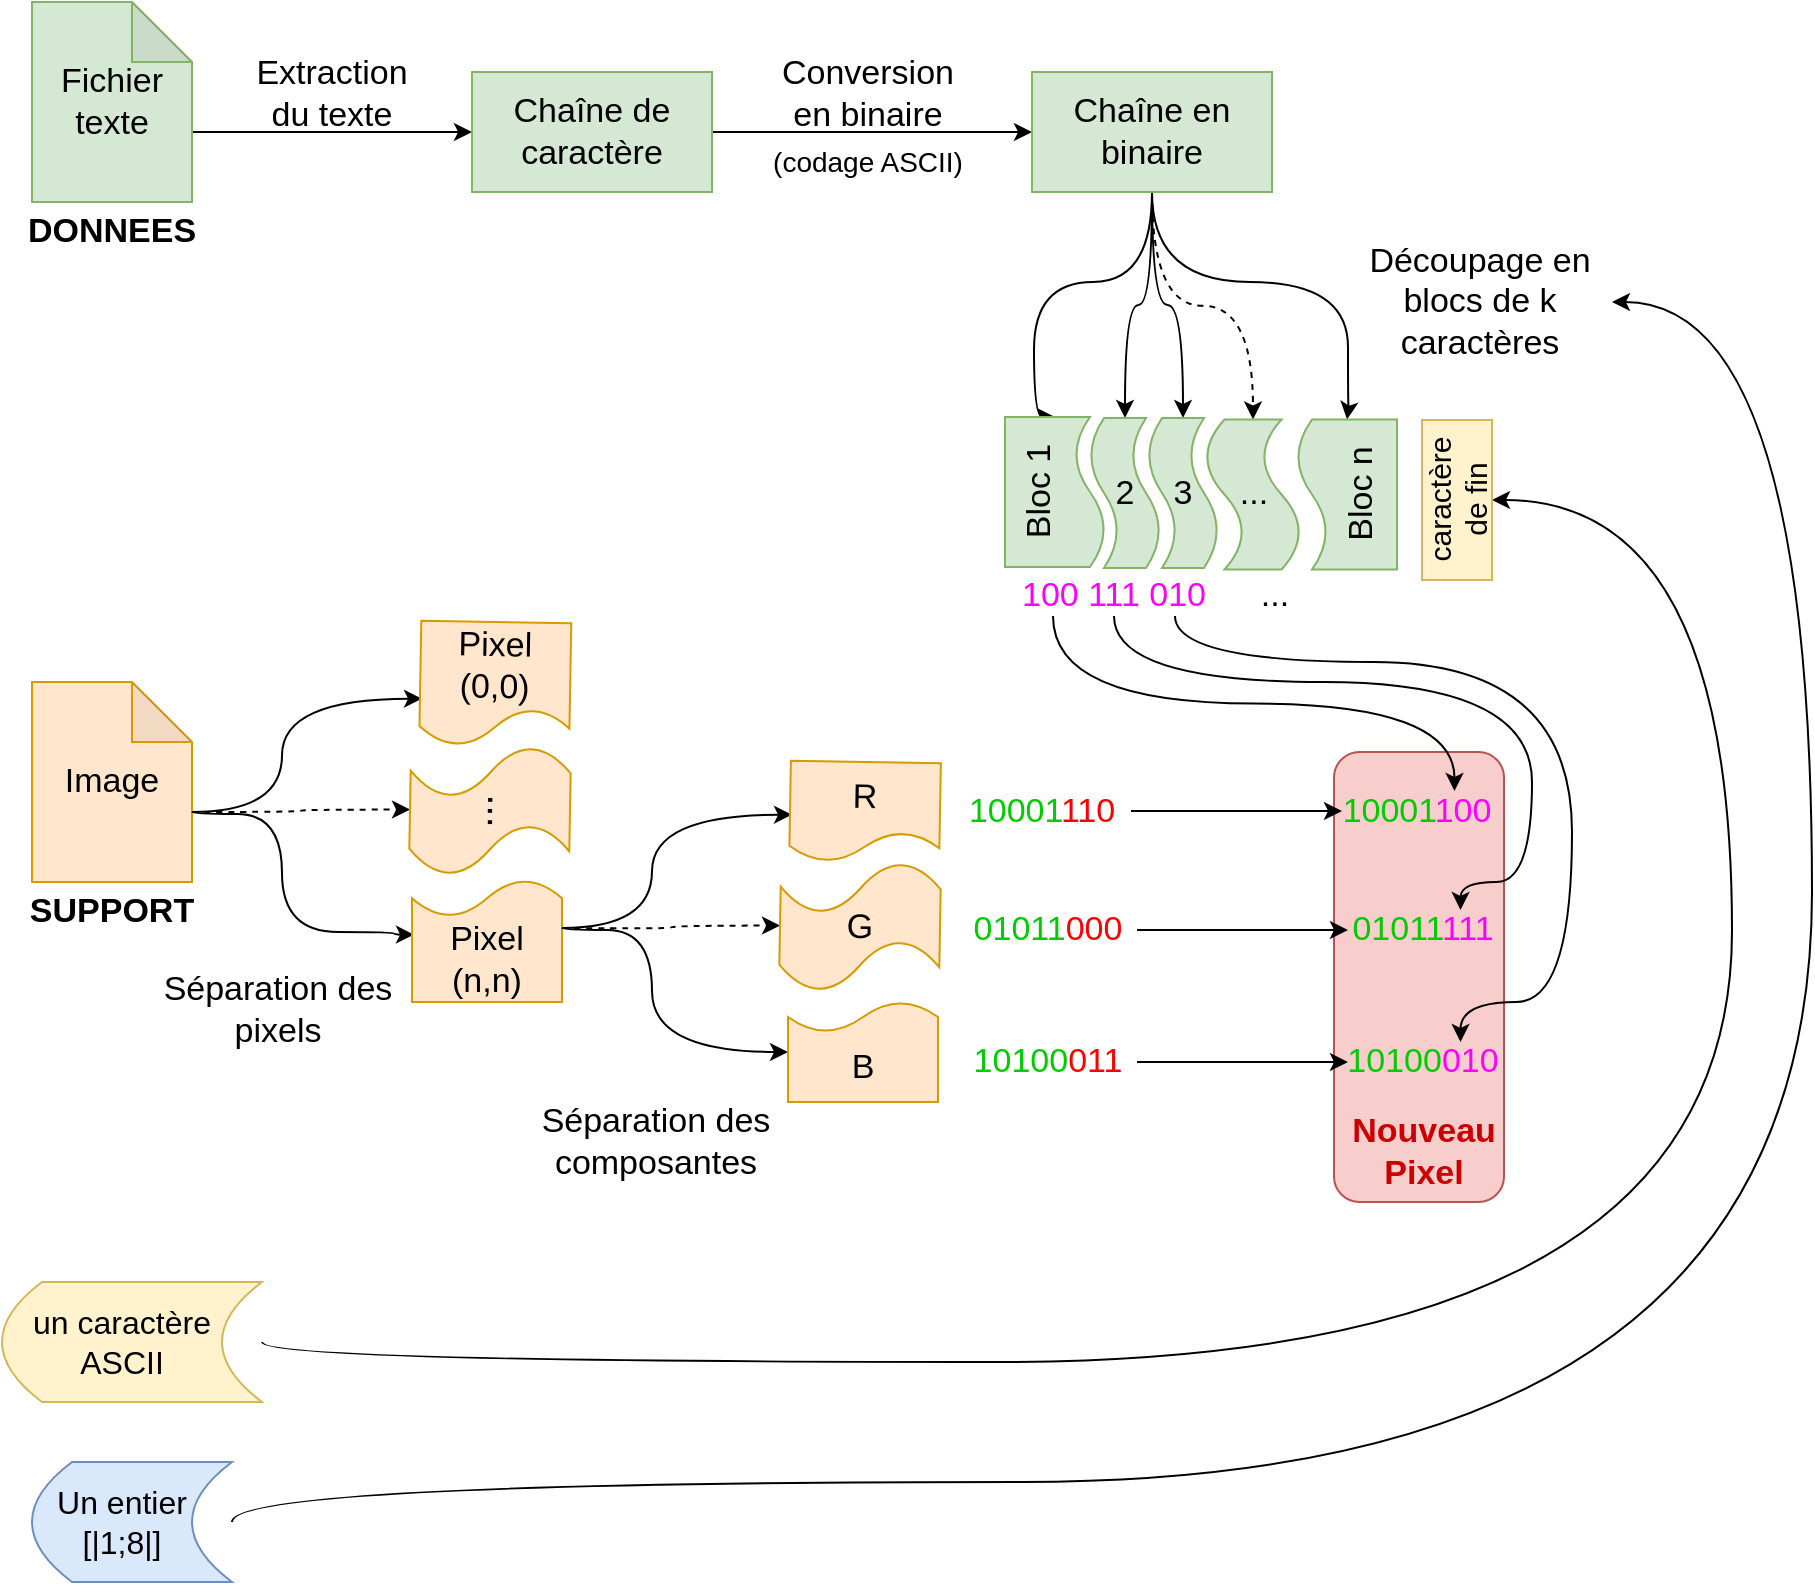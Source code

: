 <mxfile version="13.9.9" type="device"><diagram id="0sFeOTPlEqKIq0VPC3Qk" name="Page-1"><mxGraphModel dx="1707" dy="973" grid="1" gridSize="10" guides="1" tooltips="1" connect="1" arrows="1" fold="1" page="1" pageScale="1" pageWidth="827" pageHeight="1169" math="0" shadow="0"><root><mxCell id="0"/><mxCell id="1" parent="0"/><mxCell id="IpTL1tDlOMLWKt-4WNIz-64" value="" style="rounded=1;whiteSpace=wrap;html=1;fontFamily=Helvetica;fontSize=17;align=center;fillColor=#f8cecc;strokeColor=#b85450;" parent="1" vertex="1"><mxGeometry x="811" y="685" width="85" height="225" as="geometry"/></mxCell><mxCell id="IpTL1tDlOMLWKt-4WNIz-8" style="edgeStyle=orthogonalEdgeStyle;rounded=0;orthogonalLoop=1;jettySize=auto;html=1;exitX=0;exitY=0;exitDx=80;exitDy=65;exitPerimeter=0;fontFamily=Helvetica;fontSize=15;" parent="1" source="IpTL1tDlOMLWKt-4WNIz-2" target="IpTL1tDlOMLWKt-4WNIz-7" edge="1"><mxGeometry relative="1" as="geometry"/></mxCell><mxCell id="IpTL1tDlOMLWKt-4WNIz-2" value="Fichier texte" style="shape=note;whiteSpace=wrap;html=1;backgroundOutline=1;darkOpacity=0.05;fontFamily=Helvetica;align=center;fontSize=17;fillColor=#d5e8d4;strokeColor=#82b366;" parent="1" vertex="1"><mxGeometry x="160" y="310" width="80" height="100" as="geometry"/></mxCell><mxCell id="IpTL1tDlOMLWKt-4WNIz-3" value="&lt;font style=&quot;font-size: 17px;&quot;&gt;Image&lt;/font&gt;" style="shape=note;whiteSpace=wrap;html=1;backgroundOutline=1;darkOpacity=0.05;fontFamily=Helvetica;align=center;fillColor=#ffe6cc;strokeColor=#d79b00;fontSize=17;" parent="1" vertex="1"><mxGeometry x="160" y="650" width="80" height="100" as="geometry"/></mxCell><mxCell id="IpTL1tDlOMLWKt-4WNIz-4" value="&lt;b style=&quot;font-size: 17px;&quot;&gt;&lt;font style=&quot;font-size: 17px;&quot;&gt;SUPPORT&lt;/font&gt;&lt;/b&gt;" style="text;html=1;align=center;verticalAlign=middle;whiteSpace=wrap;rounded=0;fontFamily=Helvetica;fontSize=17;" parent="1" vertex="1"><mxGeometry x="180" y="755" width="40" height="20" as="geometry"/></mxCell><mxCell id="IpTL1tDlOMLWKt-4WNIz-6" value="&lt;b style=&quot;font-size: 17px&quot;&gt;&lt;font style=&quot;font-size: 17px&quot;&gt;DONNEES&lt;br style=&quot;font-size: 17px&quot;&gt;&lt;/font&gt;&lt;/b&gt;" style="text;html=1;strokeColor=none;fillColor=none;align=center;verticalAlign=middle;whiteSpace=wrap;rounded=0;fontFamily=Helvetica;fontSize=17;" parent="1" vertex="1"><mxGeometry x="180" y="415" width="40" height="20" as="geometry"/></mxCell><mxCell id="IpTL1tDlOMLWKt-4WNIz-11" style="edgeStyle=orthogonalEdgeStyle;rounded=0;orthogonalLoop=1;jettySize=auto;html=1;exitX=1;exitY=0.5;exitDx=0;exitDy=0;entryX=0;entryY=0.5;entryDx=0;entryDy=0;fontFamily=Helvetica;fontSize=15;" parent="1" source="IpTL1tDlOMLWKt-4WNIz-7" target="IpTL1tDlOMLWKt-4WNIz-10" edge="1"><mxGeometry relative="1" as="geometry"/></mxCell><mxCell id="IpTL1tDlOMLWKt-4WNIz-7" value="Chaîne de caractère" style="rounded=0;whiteSpace=wrap;html=1;fontFamily=Helvetica;fontSize=17;align=center;fillColor=#d5e8d4;strokeColor=#82b366;" parent="1" vertex="1"><mxGeometry x="380" y="345" width="120" height="60" as="geometry"/></mxCell><mxCell id="IpTL1tDlOMLWKt-4WNIz-9" value="Extraction du texte" style="text;html=1;strokeColor=none;fillColor=none;align=center;verticalAlign=middle;whiteSpace=wrap;rounded=0;fontFamily=Helvetica;fontSize=17;" parent="1" vertex="1"><mxGeometry x="275" y="346" width="70" height="20" as="geometry"/></mxCell><mxCell id="IpTL1tDlOMLWKt-4WNIz-19" style="edgeStyle=orthogonalEdgeStyle;rounded=0;orthogonalLoop=1;jettySize=auto;html=1;exitX=0.5;exitY=1;exitDx=0;exitDy=0;entryX=1;entryY=0.5;entryDx=0;entryDy=0;fontFamily=Helvetica;fontSize=12;curved=1;" parent="1" source="IpTL1tDlOMLWKt-4WNIz-10" target="IpTL1tDlOMLWKt-4WNIz-15" edge="1"><mxGeometry relative="1" as="geometry"><Array as="points"><mxPoint x="720" y="450"/><mxPoint x="661" y="450"/></Array></mxGeometry></mxCell><mxCell id="IpTL1tDlOMLWKt-4WNIz-21" style="edgeStyle=orthogonalEdgeStyle;curved=1;rounded=0;orthogonalLoop=1;jettySize=auto;html=1;exitX=0.5;exitY=1;exitDx=0;exitDy=0;entryX=0;entryY=0.5;entryDx=0;entryDy=0;entryPerimeter=0;fontFamily=Helvetica;fontSize=12;dashed=1;" parent="1" source="IpTL1tDlOMLWKt-4WNIz-10" target="IpTL1tDlOMLWKt-4WNIz-17" edge="1"><mxGeometry relative="1" as="geometry"/></mxCell><mxCell id="IpTL1tDlOMLWKt-4WNIz-22" style="edgeStyle=orthogonalEdgeStyle;curved=1;rounded=0;orthogonalLoop=1;jettySize=auto;html=1;exitX=0.5;exitY=1;exitDx=0;exitDy=0;entryX=1;entryY=0.5;entryDx=0;entryDy=0;fontFamily=Helvetica;fontSize=12;" parent="1" source="IpTL1tDlOMLWKt-4WNIz-10" target="IpTL1tDlOMLWKt-4WNIz-16" edge="1"><mxGeometry relative="1" as="geometry"><Array as="points"><mxPoint x="720" y="450"/><mxPoint x="818" y="450"/><mxPoint x="818" y="515"/></Array></mxGeometry></mxCell><mxCell id="IpTL1tDlOMLWKt-4WNIz-52" style="edgeStyle=orthogonalEdgeStyle;curved=1;rounded=0;orthogonalLoop=1;jettySize=auto;html=1;exitX=0.5;exitY=1;exitDx=0;exitDy=0;entryX=0;entryY=0.5;entryDx=0;entryDy=0;entryPerimeter=0;fontFamily=Helvetica;fontSize=15;" parent="1" source="IpTL1tDlOMLWKt-4WNIz-10" target="IpTL1tDlOMLWKt-4WNIz-42" edge="1"><mxGeometry relative="1" as="geometry"/></mxCell><mxCell id="IpTL1tDlOMLWKt-4WNIz-53" style="edgeStyle=orthogonalEdgeStyle;curved=1;rounded=0;orthogonalLoop=1;jettySize=auto;html=1;exitX=0.5;exitY=1;exitDx=0;exitDy=0;entryX=0;entryY=0.5;entryDx=0;entryDy=0;entryPerimeter=0;fontFamily=Helvetica;fontSize=15;" parent="1" source="IpTL1tDlOMLWKt-4WNIz-10" target="IpTL1tDlOMLWKt-4WNIz-43" edge="1"><mxGeometry relative="1" as="geometry"/></mxCell><mxCell id="IpTL1tDlOMLWKt-4WNIz-10" value="Chaîne en binaire" style="rounded=0;whiteSpace=wrap;html=1;fontFamily=Helvetica;fontSize=17;align=center;fillColor=#d5e8d4;strokeColor=#82b366;" parent="1" vertex="1"><mxGeometry x="660" y="345" width="120" height="60" as="geometry"/></mxCell><mxCell id="IpTL1tDlOMLWKt-4WNIz-12" value="Conversion en binaire" style="text;html=1;strokeColor=none;fillColor=none;align=center;verticalAlign=middle;whiteSpace=wrap;rounded=0;fontFamily=Helvetica;fontSize=17;" parent="1" vertex="1"><mxGeometry x="543" y="346" width="70" height="20" as="geometry"/></mxCell><mxCell id="IpTL1tDlOMLWKt-4WNIz-13" value="(codage ASCII)" style="text;html=1;strokeColor=none;fillColor=none;align=center;verticalAlign=middle;whiteSpace=wrap;rounded=0;fontFamily=Helvetica;fontSize=14;" parent="1" vertex="1"><mxGeometry x="518" y="380" width="120" height="20" as="geometry"/></mxCell><mxCell id="IpTL1tDlOMLWKt-4WNIz-24" style="edgeStyle=orthogonalEdgeStyle;curved=1;rounded=0;orthogonalLoop=1;jettySize=auto;html=1;exitX=1;exitY=0.5;exitDx=0;exitDy=0;fontFamily=Helvetica;fontSize=12;entryX=1;entryY=0.5;entryDx=0;entryDy=0;" parent="1" source="IpTL1tDlOMLWKt-4WNIz-14" target="IpTL1tDlOMLWKt-4WNIz-23" edge="1"><mxGeometry relative="1" as="geometry"><mxPoint x="930" y="520" as="targetPoint"/><Array as="points"><mxPoint x="260" y="1050"/><mxPoint x="1050" y="1050"/><mxPoint x="1050" y="460"/></Array></mxGeometry></mxCell><mxCell id="IpTL1tDlOMLWKt-4WNIz-14" value="Un entier [|1;8|]" style="shape=dataStorage;whiteSpace=wrap;html=1;fixedSize=1;fontFamily=Helvetica;fontSize=16;align=center;spacingRight=10;fillColor=#dae8fc;strokeColor=#6c8ebf;" parent="1" vertex="1"><mxGeometry x="160" y="1040" width="100" height="60" as="geometry"/></mxCell><mxCell id="IpTL1tDlOMLWKt-4WNIz-15" value="&lt;font style=&quot;font-size: 17px;&quot;&gt;Bloc 1&lt;/font&gt;" style="shape=document;whiteSpace=wrap;html=1;boundedLbl=1;fontFamily=Helvetica;fontSize=17;align=center;rotation=-90;fillColor=#d5e8d4;strokeColor=#82b366;" parent="1" vertex="1"><mxGeometry x="634" y="530" width="75" height="50" as="geometry"/></mxCell><mxCell id="IpTL1tDlOMLWKt-4WNIz-16" value="&lt;font style=&quot;font-size: 17px;&quot;&gt;Bloc n&lt;br style=&quot;font-size: 17px;&quot;&gt;&lt;/font&gt;" style="shape=document;whiteSpace=wrap;html=1;boundedLbl=1;fontFamily=Helvetica;fontSize=17;align=center;rotation=-90;horizontal=1;flipH=1;flipV=1;fillColor=#d5e8d4;strokeColor=#82b366;" parent="1" vertex="1"><mxGeometry x="780" y="531.25" width="75" height="50" as="geometry"/></mxCell><mxCell id="IpTL1tDlOMLWKt-4WNIz-17" value="..." style="shape=tape;whiteSpace=wrap;html=1;fontFamily=Helvetica;fontSize=17;align=center;rotation=90;horizontal=0;fillColor=#d5e8d4;strokeColor=#82b366;" parent="1" vertex="1"><mxGeometry x="733" y="532.5" width="75" height="47.5" as="geometry"/></mxCell><mxCell id="IpTL1tDlOMLWKt-4WNIz-23" value="Découpage en blocs de k caractères" style="text;html=1;strokeColor=none;fillColor=none;align=center;verticalAlign=middle;whiteSpace=wrap;rounded=0;fontFamily=Helvetica;fontSize=17;" parent="1" vertex="1"><mxGeometry x="818" y="430" width="132" height="60" as="geometry"/></mxCell><mxCell id="IpTL1tDlOMLWKt-4WNIz-25" style="edgeStyle=orthogonalEdgeStyle;rounded=0;orthogonalLoop=1;jettySize=auto;html=1;exitX=0.5;exitY=1;exitDx=0;exitDy=0;entryX=1;entryY=0.5;entryDx=0;entryDy=0;fontFamily=Helvetica;fontSize=17;curved=1;" parent="1" edge="1"><mxGeometry x="251" y="623" as="geometry"><mxPoint x="240" y="715" as="sourcePoint"/><mxPoint x="351.006" y="776.346" as="targetPoint"/><Array as="points"><mxPoint x="240" y="716"/><mxPoint x="285" y="716"/><mxPoint x="285" y="775"/><mxPoint x="341" y="775"/><mxPoint x="341" y="776"/></Array></mxGeometry></mxCell><mxCell id="IpTL1tDlOMLWKt-4WNIz-26" style="edgeStyle=orthogonalEdgeStyle;curved=1;rounded=0;orthogonalLoop=1;jettySize=auto;html=1;exitX=0;exitY=0;exitDx=80;exitDy=65;entryX=0;entryY=0.5;entryDx=0;entryDy=0;entryPerimeter=0;fontFamily=Helvetica;fontSize=17;dashed=1;exitPerimeter=0;" parent="1" source="IpTL1tDlOMLWKt-4WNIz-3" target="IpTL1tDlOMLWKt-4WNIz-30" edge="1"><mxGeometry x="250" y="620" as="geometry"><mxPoint x="239" y="712" as="sourcePoint"/></mxGeometry></mxCell><mxCell id="IpTL1tDlOMLWKt-4WNIz-27" style="edgeStyle=orthogonalEdgeStyle;curved=1;rounded=0;orthogonalLoop=1;jettySize=auto;html=1;entryX=0;entryY=0.5;entryDx=0;entryDy=0;fontFamily=Helvetica;fontSize=17;" parent="1" edge="1"><mxGeometry x="251" y="622" as="geometry"><mxPoint x="240" y="715" as="sourcePoint"/><mxPoint x="355.006" y="658.346" as="targetPoint"/><Array as="points"><mxPoint x="240" y="715"/><mxPoint x="285" y="715"/><mxPoint x="285" y="658"/></Array></mxGeometry></mxCell><mxCell id="IpTL1tDlOMLWKt-4WNIz-28" value="&lt;font style=&quot;font-size: 17px;&quot;&gt;Pixel (n,n)&lt;/font&gt;" style="shape=document;whiteSpace=wrap;html=1;boundedLbl=1;fontFamily=Helvetica;fontSize=17;align=center;rotation=0;horizontal=1;flipV=1;flipH=1;fillColor=#ffe6cc;strokeColor=#d79b00;" parent="1" vertex="1"><mxGeometry x="350" y="749" width="75" height="61" as="geometry"/></mxCell><mxCell id="IpTL1tDlOMLWKt-4WNIz-29" value="&lt;font style=&quot;font-size: 17px;&quot;&gt;Pixel (0,0)&lt;br style=&quot;font-size: 17px;&quot;&gt;&lt;/font&gt;" style="shape=document;whiteSpace=wrap;html=1;boundedLbl=1;fontFamily=Helvetica;fontSize=17;align=center;rotation=1;horizontal=1;fillColor=#ffe6cc;strokeColor=#d79b00;" parent="1" vertex="1"><mxGeometry x="354.1" y="620" width="75" height="62" as="geometry"/></mxCell><mxCell id="IpTL1tDlOMLWKt-4WNIz-30" value="&lt;font style=&quot;font-size: 20px&quot;&gt;...&lt;/font&gt;" style="shape=tape;whiteSpace=wrap;html=1;fontFamily=Helvetica;fontSize=17;align=center;rotation=1;horizontal=0;fillColor=#ffe6cc;strokeColor=#d79b00;spacingTop=2;spacingBottom=13;" parent="1" vertex="1"><mxGeometry x="349" y="682" width="80" height="65" as="geometry"/></mxCell><mxCell id="IpTL1tDlOMLWKt-4WNIz-33" style="edgeStyle=orthogonalEdgeStyle;rounded=0;orthogonalLoop=1;jettySize=auto;html=1;exitX=0.5;exitY=1;exitDx=0;exitDy=0;entryX=0;entryY=0.5;entryDx=0;entryDy=0;fontFamily=Helvetica;fontSize=17;curved=1;" parent="1" target="IpTL1tDlOMLWKt-4WNIz-36" edge="1"><mxGeometry x="436" y="681" as="geometry"><mxPoint x="425.0" y="773" as="sourcePoint"/><mxPoint x="536.006" y="834.346" as="targetPoint"/><Array as="points"><mxPoint x="470" y="774"/><mxPoint x="470" y="835"/></Array></mxGeometry></mxCell><mxCell id="IpTL1tDlOMLWKt-4WNIz-34" style="edgeStyle=orthogonalEdgeStyle;curved=1;rounded=0;orthogonalLoop=1;jettySize=auto;html=1;exitX=0;exitY=0;exitDx=80;exitDy=65;entryX=0;entryY=0.5;entryDx=0;entryDy=0;entryPerimeter=0;fontFamily=Helvetica;fontSize=17;dashed=1;exitPerimeter=0;" parent="1" target="IpTL1tDlOMLWKt-4WNIz-38" edge="1"><mxGeometry x="435" y="678" as="geometry"><mxPoint x="425.0" y="773" as="sourcePoint"/></mxGeometry></mxCell><mxCell id="IpTL1tDlOMLWKt-4WNIz-35" style="edgeStyle=orthogonalEdgeStyle;curved=1;rounded=0;orthogonalLoop=1;jettySize=auto;html=1;entryX=0;entryY=0.5;entryDx=0;entryDy=0;fontFamily=Helvetica;fontSize=17;" parent="1" edge="1"><mxGeometry x="436" y="680" as="geometry"><mxPoint x="425.0" y="773" as="sourcePoint"/><mxPoint x="540.006" y="716.346" as="targetPoint"/><Array as="points"><mxPoint x="425" y="773"/><mxPoint x="470" y="773"/><mxPoint x="470" y="716"/></Array></mxGeometry></mxCell><mxCell id="IpTL1tDlOMLWKt-4WNIz-36" value="&lt;font style=&quot;font-size: 17px;&quot;&gt;B&lt;/font&gt;" style="shape=document;whiteSpace=wrap;html=1;boundedLbl=1;fontFamily=Helvetica;fontSize=17;align=center;rotation=0;horizontal=1;flipH=1;flipV=1;fillColor=#ffe6cc;strokeColor=#d79b00;" parent="1" vertex="1"><mxGeometry x="538" y="810" width="75" height="50" as="geometry"/></mxCell><mxCell id="IpTL1tDlOMLWKt-4WNIz-37" value="&lt;font style=&quot;font-size: 17px;&quot;&gt;R&lt;br style=&quot;font-size: 17px;&quot;&gt;&lt;/font&gt;" style="shape=document;whiteSpace=wrap;html=1;boundedLbl=1;fontFamily=Helvetica;fontSize=17;align=center;rotation=1;horizontal=1;fillColor=#ffe6cc;strokeColor=#d79b00;" parent="1" vertex="1"><mxGeometry x="539" y="690" width="75" height="50" as="geometry"/></mxCell><mxCell id="IpTL1tDlOMLWKt-4WNIz-38" value="G" style="shape=tape;whiteSpace=wrap;html=1;fontFamily=Helvetica;fontSize=17;align=center;rotation=1;horizontal=1;fillColor=#ffe6cc;strokeColor=#d79b00;" parent="1" vertex="1"><mxGeometry x="534" y="740" width="80" height="65" as="geometry"/></mxCell><mxCell id="IpTL1tDlOMLWKt-4WNIz-50" style="edgeStyle=orthogonalEdgeStyle;curved=1;rounded=0;orthogonalLoop=1;jettySize=auto;html=1;exitX=0.25;exitY=1;exitDx=0;exitDy=0;entryX=0.75;entryY=0;entryDx=0;entryDy=0;fontFamily=Helvetica;fontSize=17;" parent="1" source="IpTL1tDlOMLWKt-4WNIz-40" target="IpTL1tDlOMLWKt-4WNIz-48" edge="1"><mxGeometry relative="1" as="geometry"/></mxCell><mxCell id="IpTL1tDlOMLWKt-4WNIz-57" style="edgeStyle=orthogonalEdgeStyle;curved=1;rounded=0;orthogonalLoop=1;jettySize=auto;html=1;exitX=0.5;exitY=1;exitDx=0;exitDy=0;entryX=0.75;entryY=0;entryDx=0;entryDy=0;fontFamily=Helvetica;fontSize=17;" parent="1" source="IpTL1tDlOMLWKt-4WNIz-40" target="IpTL1tDlOMLWKt-4WNIz-56" edge="1"><mxGeometry relative="1" as="geometry"><Array as="points"><mxPoint x="701" y="650"/><mxPoint x="910" y="650"/><mxPoint x="910" y="750"/><mxPoint x="874" y="750"/></Array></mxGeometry></mxCell><mxCell id="IpTL1tDlOMLWKt-4WNIz-61" style="edgeStyle=orthogonalEdgeStyle;curved=1;rounded=0;orthogonalLoop=1;jettySize=auto;html=1;exitX=0.75;exitY=1;exitDx=0;exitDy=0;entryX=0.75;entryY=0;entryDx=0;entryDy=0;fontFamily=Helvetica;fontSize=17;" parent="1" source="IpTL1tDlOMLWKt-4WNIz-40" target="IpTL1tDlOMLWKt-4WNIz-60" edge="1"><mxGeometry relative="1" as="geometry"><Array as="points"><mxPoint x="732" y="640"/><mxPoint x="930" y="640"/><mxPoint x="930" y="810"/><mxPoint x="874" y="810"/></Array></mxGeometry></mxCell><mxCell id="IpTL1tDlOMLWKt-4WNIz-40" value="&lt;font color=&quot;#ff00ff&quot; style=&quot;font-size: 17px;&quot;&gt;100 111 010&lt;/font&gt;" style="text;html=1;strokeColor=none;fillColor=none;align=center;verticalAlign=middle;whiteSpace=wrap;rounded=0;fontFamily=Helvetica;fontSize=17;" parent="1" vertex="1"><mxGeometry x="640" y="597" width="122" height="20" as="geometry"/></mxCell><mxCell id="IpTL1tDlOMLWKt-4WNIz-49" style="edgeStyle=orthogonalEdgeStyle;curved=1;rounded=0;orthogonalLoop=1;jettySize=auto;html=1;exitX=1;exitY=0.5;exitDx=0;exitDy=0;fontFamily=Helvetica;fontSize=17;" parent="1" source="IpTL1tDlOMLWKt-4WNIz-41" target="IpTL1tDlOMLWKt-4WNIz-48" edge="1"><mxGeometry relative="1" as="geometry"/></mxCell><mxCell id="IpTL1tDlOMLWKt-4WNIz-41" value="&lt;font color=&quot;#00cc00&quot; style=&quot;font-size: 17px;&quot;&gt;10001&lt;/font&gt;&lt;font color=&quot;#ff0000&quot; style=&quot;font-size: 17px;&quot;&gt;110&lt;/font&gt;" style="text;html=1;strokeColor=none;fillColor=none;align=center;verticalAlign=middle;whiteSpace=wrap;rounded=0;fontFamily=Helvetica;fontSize=17;" parent="1" vertex="1"><mxGeometry x="620" y="704.5" width="89.5" height="20" as="geometry"/></mxCell><mxCell id="IpTL1tDlOMLWKt-4WNIz-42" value="2" style="shape=tape;whiteSpace=wrap;html=1;fontFamily=Helvetica;fontSize=17;align=center;rotation=90;horizontal=0;fillColor=#d5e8d4;strokeColor=#82b366;" parent="1" vertex="1"><mxGeometry x="669" y="538" width="75" height="35" as="geometry"/></mxCell><mxCell id="IpTL1tDlOMLWKt-4WNIz-43" value="3" style="shape=tape;whiteSpace=wrap;html=1;fontFamily=Helvetica;fontSize=17;align=center;rotation=90;horizontal=0;fillColor=#d5e8d4;strokeColor=#82b366;" parent="1" vertex="1"><mxGeometry x="698" y="538" width="75" height="35" as="geometry"/></mxCell><mxCell id="IpTL1tDlOMLWKt-4WNIz-46" value="..." style="text;html=1;strokeColor=none;fillColor=none;align=center;verticalAlign=middle;whiteSpace=wrap;rounded=0;fontFamily=Helvetica;fontSize=17;" parent="1" vertex="1"><mxGeometry x="766.25" y="597" width="30.5" height="20" as="geometry"/></mxCell><mxCell id="IpTL1tDlOMLWKt-4WNIz-48" value="&lt;font color=&quot;#00cc00&quot; style=&quot;font-size: 17px;&quot;&gt;10001&lt;/font&gt;&lt;font color=&quot;#ff00ff&quot; style=&quot;font-size: 17px;&quot;&gt;100&lt;/font&gt;" style="text;html=1;strokeColor=none;fillColor=none;align=center;verticalAlign=middle;whiteSpace=wrap;rounded=0;fontFamily=Helvetica;fontSize=17;" parent="1" vertex="1"><mxGeometry x="815" y="704.5" width="75" height="20" as="geometry"/></mxCell><mxCell id="IpTL1tDlOMLWKt-4WNIz-54" style="edgeStyle=orthogonalEdgeStyle;curved=1;rounded=0;orthogonalLoop=1;jettySize=auto;html=1;exitX=1;exitY=0.5;exitDx=0;exitDy=0;fontFamily=Helvetica;fontSize=17;" parent="1" source="IpTL1tDlOMLWKt-4WNIz-55" target="IpTL1tDlOMLWKt-4WNIz-56" edge="1"><mxGeometry relative="1" as="geometry"/></mxCell><mxCell id="IpTL1tDlOMLWKt-4WNIz-55" value="&lt;font color=&quot;#00cc00&quot; style=&quot;font-size: 17px;&quot;&gt;01011&lt;/font&gt;&lt;font color=&quot;#ff0000&quot; style=&quot;font-size: 17px;&quot;&gt;000&lt;/font&gt;" style="text;html=1;strokeColor=none;fillColor=none;align=center;verticalAlign=middle;whiteSpace=wrap;rounded=0;fontFamily=Helvetica;fontSize=17;" parent="1" vertex="1"><mxGeometry x="623" y="764" width="89.5" height="20" as="geometry"/></mxCell><mxCell id="IpTL1tDlOMLWKt-4WNIz-56" value="&lt;font color=&quot;#00cc00&quot; style=&quot;font-size: 17px;&quot;&gt;01011&lt;/font&gt;&lt;font color=&quot;#ff00ff&quot; style=&quot;font-size: 17px;&quot;&gt;111&lt;/font&gt;" style="text;html=1;strokeColor=none;fillColor=none;align=center;verticalAlign=middle;whiteSpace=wrap;rounded=0;fontFamily=Helvetica;fontSize=17;" parent="1" vertex="1"><mxGeometry x="818" y="764" width="75" height="20" as="geometry"/></mxCell><mxCell id="IpTL1tDlOMLWKt-4WNIz-58" style="edgeStyle=orthogonalEdgeStyle;curved=1;rounded=0;orthogonalLoop=1;jettySize=auto;html=1;exitX=1;exitY=0.5;exitDx=0;exitDy=0;fontFamily=Helvetica;fontSize=17;" parent="1" source="IpTL1tDlOMLWKt-4WNIz-59" target="IpTL1tDlOMLWKt-4WNIz-60" edge="1"><mxGeometry relative="1" as="geometry"/></mxCell><mxCell id="IpTL1tDlOMLWKt-4WNIz-59" value="&lt;font color=&quot;#00cc00&quot; style=&quot;font-size: 17px;&quot;&gt;10100&lt;/font&gt;&lt;font color=&quot;#ff0000&quot; style=&quot;font-size: 17px;&quot;&gt;011&lt;/font&gt;" style="text;html=1;strokeColor=none;fillColor=none;align=center;verticalAlign=middle;whiteSpace=wrap;rounded=0;fontFamily=Helvetica;fontSize=17;" parent="1" vertex="1"><mxGeometry x="623" y="830" width="89.5" height="20" as="geometry"/></mxCell><mxCell id="IpTL1tDlOMLWKt-4WNIz-60" value="&lt;font color=&quot;#00cc00&quot; style=&quot;font-size: 17px;&quot;&gt;10100&lt;/font&gt;&lt;font color=&quot;#ff00ff&quot; style=&quot;font-size: 17px;&quot;&gt;010&lt;/font&gt;" style="text;html=1;strokeColor=none;fillColor=none;align=center;verticalAlign=middle;whiteSpace=wrap;rounded=0;fontFamily=Helvetica;fontSize=17;" parent="1" vertex="1"><mxGeometry x="818" y="830" width="75" height="20" as="geometry"/></mxCell><mxCell id="IpTL1tDlOMLWKt-4WNIz-65" value="Nouveau Pixel" style="text;html=1;align=center;verticalAlign=middle;whiteSpace=wrap;rounded=0;fontFamily=Helvetica;fontSize=17;fontColor=#CC0000;fontStyle=1" parent="1" vertex="1"><mxGeometry x="835.5" y="875" width="40" height="20" as="geometry"/></mxCell><mxCell id="VbxUZJDqI6h8SWrjJptI-3" style="edgeStyle=orthogonalEdgeStyle;rounded=0;orthogonalLoop=1;jettySize=auto;html=1;exitX=1;exitY=0.5;exitDx=0;exitDy=0;entryX=1;entryY=0.5;entryDx=0;entryDy=0;curved=1;fontFamily=Helvetica;" parent="1" source="VbxUZJDqI6h8SWrjJptI-1" target="VbxUZJDqI6h8SWrjJptI-2" edge="1"><mxGeometry relative="1" as="geometry"><Array as="points"><mxPoint x="275" y="990"/><mxPoint x="1010" y="990"/><mxPoint x="1010" y="559"/></Array></mxGeometry></mxCell><mxCell id="VbxUZJDqI6h8SWrjJptI-1" value="un caractère ASCII" style="shape=dataStorage;whiteSpace=wrap;html=1;fixedSize=1;fontFamily=Helvetica;fontSize=16;align=center;spacingRight=10;fillColor=#fff2cc;strokeColor=#d6b656;" parent="1" vertex="1"><mxGeometry x="145" y="950" width="130" height="60" as="geometry"/></mxCell><mxCell id="VbxUZJDqI6h8SWrjJptI-2" value="caractère de fin" style="rounded=0;whiteSpace=wrap;html=1;horizontal=0;fillColor=#fff2cc;strokeColor=#d6b656;fontFamily=Helvetica;fontSize=15;" parent="1" vertex="1"><mxGeometry x="855" y="519" width="35" height="80" as="geometry"/></mxCell><mxCell id="kuBMmnXgYlyIriFGbBWl-2" value="Séparation des pixels" style="text;html=1;strokeColor=none;fillColor=none;align=center;verticalAlign=middle;whiteSpace=wrap;rounded=0;fontFamily=Helvetica;fontSize=17;" vertex="1" parent="1"><mxGeometry x="217" y="784" width="132" height="60" as="geometry"/></mxCell><mxCell id="kuBMmnXgYlyIriFGbBWl-3" value="Séparation des composantes" style="text;html=1;strokeColor=none;fillColor=none;align=center;verticalAlign=middle;whiteSpace=wrap;rounded=0;fontFamily=Helvetica;fontSize=17;" vertex="1" parent="1"><mxGeometry x="406" y="850" width="132" height="60" as="geometry"/></mxCell></root></mxGraphModel></diagram></mxfile>